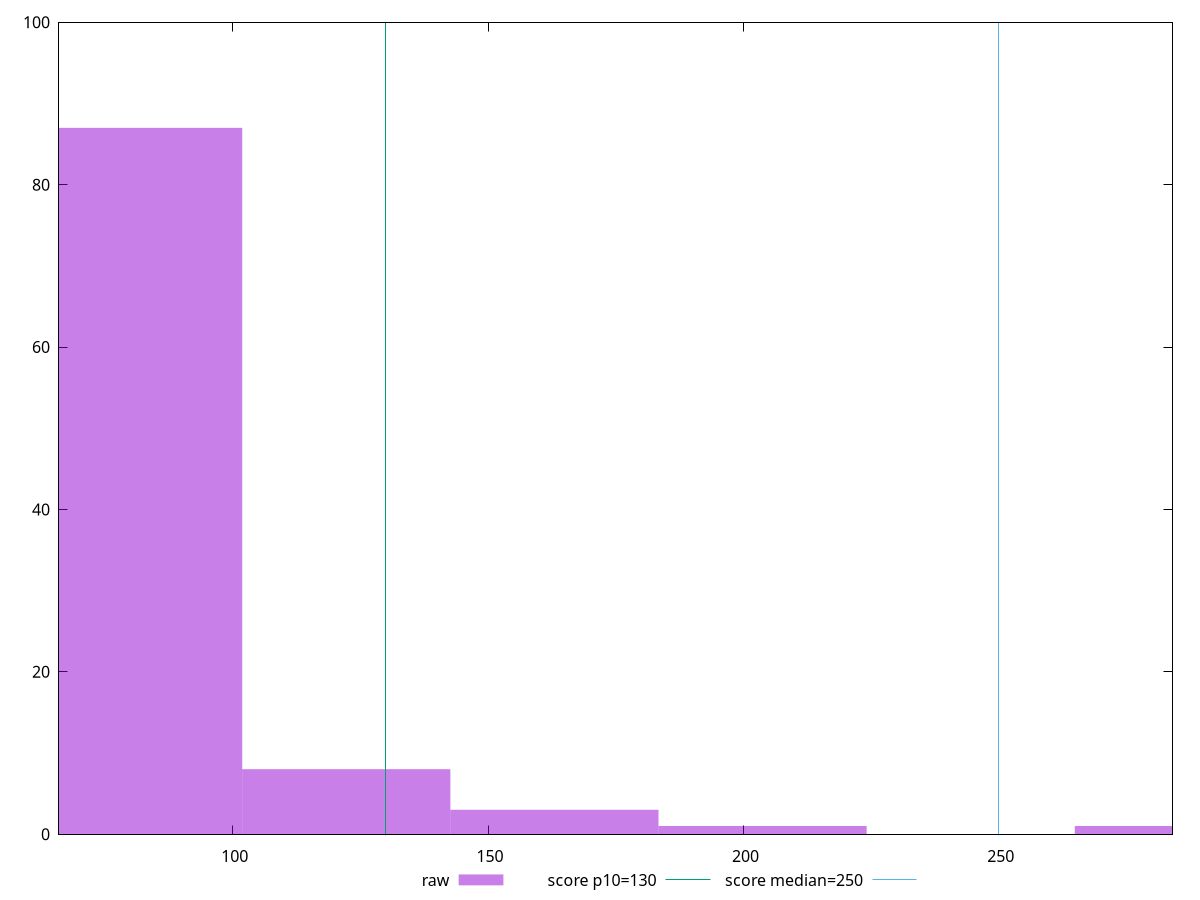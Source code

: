 reset

$raw <<EOF
162.99769498725553 3
122.24827124044165 8
203.7471187340694 1
81.49884749362776 87
285.2459662276972 1
EOF

set key outside below
set boxwidth 40.74942374681388
set xrange [66:284]
set yrange [0:100]
set trange [0:100]
set style fill transparent solid 0.5 noborder

set parametric
set terminal svg size 640, 490 enhanced background rgb 'white'
set output "report_00019_2021-02-10T18-14-37.922Z//max-potential-fid/samples/pages+cached+noadtech+nomedia+nocss/raw/histogram.svg"

plot $raw title "raw" with boxes, \
     130,t title "score p10=130", \
     250,t title "score median=250"

reset

